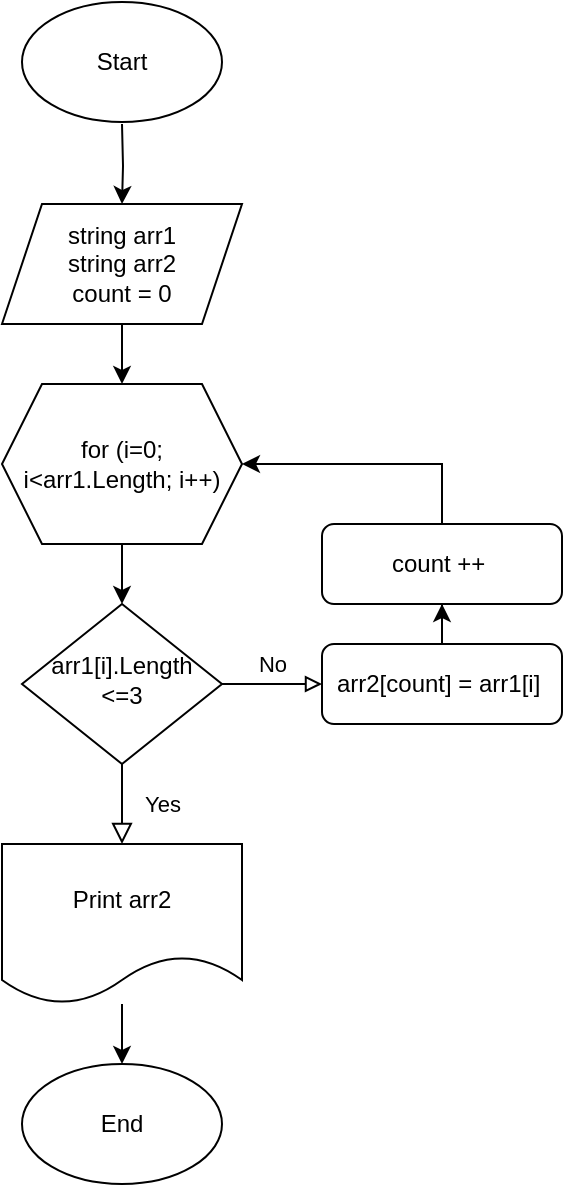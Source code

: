 <mxfile version="13.9.9" type="device"><diagram id="C5RBs43oDa-KdzZeNtuy" name="Page-1"><mxGraphModel dx="585" dy="806" grid="1" gridSize="10" guides="1" tooltips="1" connect="1" arrows="1" fold="1" page="1" pageScale="1" pageWidth="827" pageHeight="1169" math="0" shadow="0"><root><mxCell id="WIyWlLk6GJQsqaUBKTNV-0"/><mxCell id="WIyWlLk6GJQsqaUBKTNV-1" parent="WIyWlLk6GJQsqaUBKTNV-0"/><mxCell id="QkDPwm1VjpLA66I-6btG-3" value="" style="edgeStyle=orthogonalEdgeStyle;rounded=0;orthogonalLoop=1;jettySize=auto;html=1;" edge="1" parent="WIyWlLk6GJQsqaUBKTNV-1" target="QkDPwm1VjpLA66I-6btG-0"><mxGeometry relative="1" as="geometry"><mxPoint x="220" y="120" as="sourcePoint"/></mxGeometry></mxCell><mxCell id="WIyWlLk6GJQsqaUBKTNV-4" value="Yes" style="rounded=0;html=1;jettySize=auto;orthogonalLoop=1;fontSize=11;endArrow=block;endFill=0;endSize=8;strokeWidth=1;shadow=0;labelBackgroundColor=none;edgeStyle=orthogonalEdgeStyle;" parent="WIyWlLk6GJQsqaUBKTNV-1" source="WIyWlLk6GJQsqaUBKTNV-6" edge="1"><mxGeometry y="20" relative="1" as="geometry"><mxPoint as="offset"/><mxPoint x="220" y="480" as="targetPoint"/></mxGeometry></mxCell><mxCell id="WIyWlLk6GJQsqaUBKTNV-5" value="No" style="edgeStyle=orthogonalEdgeStyle;rounded=0;html=1;jettySize=auto;orthogonalLoop=1;fontSize=11;endArrow=block;endFill=0;strokeWidth=1;shadow=0;labelBackgroundColor=none;" parent="WIyWlLk6GJQsqaUBKTNV-1" source="WIyWlLk6GJQsqaUBKTNV-6" target="WIyWlLk6GJQsqaUBKTNV-7" edge="1"><mxGeometry y="10" relative="1" as="geometry"><mxPoint as="offset"/></mxGeometry></mxCell><mxCell id="WIyWlLk6GJQsqaUBKTNV-6" value="arr1[i].Length &amp;lt;=3" style="rhombus;whiteSpace=wrap;html=1;shadow=0;fontFamily=Helvetica;fontSize=12;align=center;strokeWidth=1;spacing=6;spacingTop=-4;" parent="WIyWlLk6GJQsqaUBKTNV-1" vertex="1"><mxGeometry x="170" y="360" width="100" height="80" as="geometry"/></mxCell><mxCell id="QkDPwm1VjpLA66I-6btG-11" value="" style="edgeStyle=orthogonalEdgeStyle;rounded=0;orthogonalLoop=1;jettySize=auto;html=1;" edge="1" parent="WIyWlLk6GJQsqaUBKTNV-1" source="WIyWlLk6GJQsqaUBKTNV-7" target="QkDPwm1VjpLA66I-6btG-7"><mxGeometry relative="1" as="geometry"/></mxCell><mxCell id="WIyWlLk6GJQsqaUBKTNV-7" value="arr2[count] = arr1[i]&amp;nbsp;" style="rounded=1;whiteSpace=wrap;html=1;fontSize=12;glass=0;strokeWidth=1;shadow=0;" parent="WIyWlLk6GJQsqaUBKTNV-1" vertex="1"><mxGeometry x="320" y="380" width="120" height="40" as="geometry"/></mxCell><mxCell id="QkDPwm1VjpLA66I-6btG-2" value="" style="edgeStyle=orthogonalEdgeStyle;rounded=0;orthogonalLoop=1;jettySize=auto;html=1;" edge="1" parent="WIyWlLk6GJQsqaUBKTNV-1" source="QkDPwm1VjpLA66I-6btG-0" target="QkDPwm1VjpLA66I-6btG-1"><mxGeometry relative="1" as="geometry"/></mxCell><mxCell id="QkDPwm1VjpLA66I-6btG-0" value="string arr1&lt;br&gt;string arr2&lt;br&gt;count = 0" style="shape=parallelogram;perimeter=parallelogramPerimeter;whiteSpace=wrap;html=1;fixedSize=1;align=center;" vertex="1" parent="WIyWlLk6GJQsqaUBKTNV-1"><mxGeometry x="160" y="160" width="120" height="60" as="geometry"/></mxCell><mxCell id="QkDPwm1VjpLA66I-6btG-4" value="" style="edgeStyle=orthogonalEdgeStyle;rounded=0;orthogonalLoop=1;jettySize=auto;html=1;" edge="1" parent="WIyWlLk6GJQsqaUBKTNV-1" source="QkDPwm1VjpLA66I-6btG-1" target="WIyWlLk6GJQsqaUBKTNV-6"><mxGeometry relative="1" as="geometry"/></mxCell><mxCell id="QkDPwm1VjpLA66I-6btG-1" value="for (i=0; i&amp;lt;arr1.Length; i++)" style="shape=hexagon;perimeter=hexagonPerimeter2;whiteSpace=wrap;html=1;fixedSize=1;" vertex="1" parent="WIyWlLk6GJQsqaUBKTNV-1"><mxGeometry x="160" y="250" width="120" height="80" as="geometry"/></mxCell><mxCell id="QkDPwm1VjpLA66I-6btG-12" style="edgeStyle=orthogonalEdgeStyle;rounded=0;orthogonalLoop=1;jettySize=auto;html=1;entryX=1;entryY=0.5;entryDx=0;entryDy=0;" edge="1" parent="WIyWlLk6GJQsqaUBKTNV-1" source="QkDPwm1VjpLA66I-6btG-7" target="QkDPwm1VjpLA66I-6btG-1"><mxGeometry relative="1" as="geometry"><Array as="points"><mxPoint x="380" y="290"/></Array></mxGeometry></mxCell><mxCell id="QkDPwm1VjpLA66I-6btG-7" value="count ++&amp;nbsp;" style="rounded=1;whiteSpace=wrap;html=1;fontSize=12;glass=0;strokeWidth=1;shadow=0;" vertex="1" parent="WIyWlLk6GJQsqaUBKTNV-1"><mxGeometry x="320" y="320" width="120" height="40" as="geometry"/></mxCell><mxCell id="QkDPwm1VjpLA66I-6btG-17" style="edgeStyle=orthogonalEdgeStyle;rounded=0;orthogonalLoop=1;jettySize=auto;html=1;" edge="1" parent="WIyWlLk6GJQsqaUBKTNV-1" source="QkDPwm1VjpLA66I-6btG-14"><mxGeometry relative="1" as="geometry"><mxPoint x="220" y="590" as="targetPoint"/></mxGeometry></mxCell><mxCell id="QkDPwm1VjpLA66I-6btG-14" value="Print arr2" style="shape=document;whiteSpace=wrap;html=1;boundedLbl=1;" vertex="1" parent="WIyWlLk6GJQsqaUBKTNV-1"><mxGeometry x="160" y="480" width="120" height="80" as="geometry"/></mxCell><mxCell id="QkDPwm1VjpLA66I-6btG-15" value="Start" style="ellipse;whiteSpace=wrap;html=1;" vertex="1" parent="WIyWlLk6GJQsqaUBKTNV-1"><mxGeometry x="170" y="59" width="100" height="60" as="geometry"/></mxCell><mxCell id="QkDPwm1VjpLA66I-6btG-16" value="End" style="ellipse;whiteSpace=wrap;html=1;" vertex="1" parent="WIyWlLk6GJQsqaUBKTNV-1"><mxGeometry x="170" y="590" width="100" height="60" as="geometry"/></mxCell></root></mxGraphModel></diagram></mxfile>